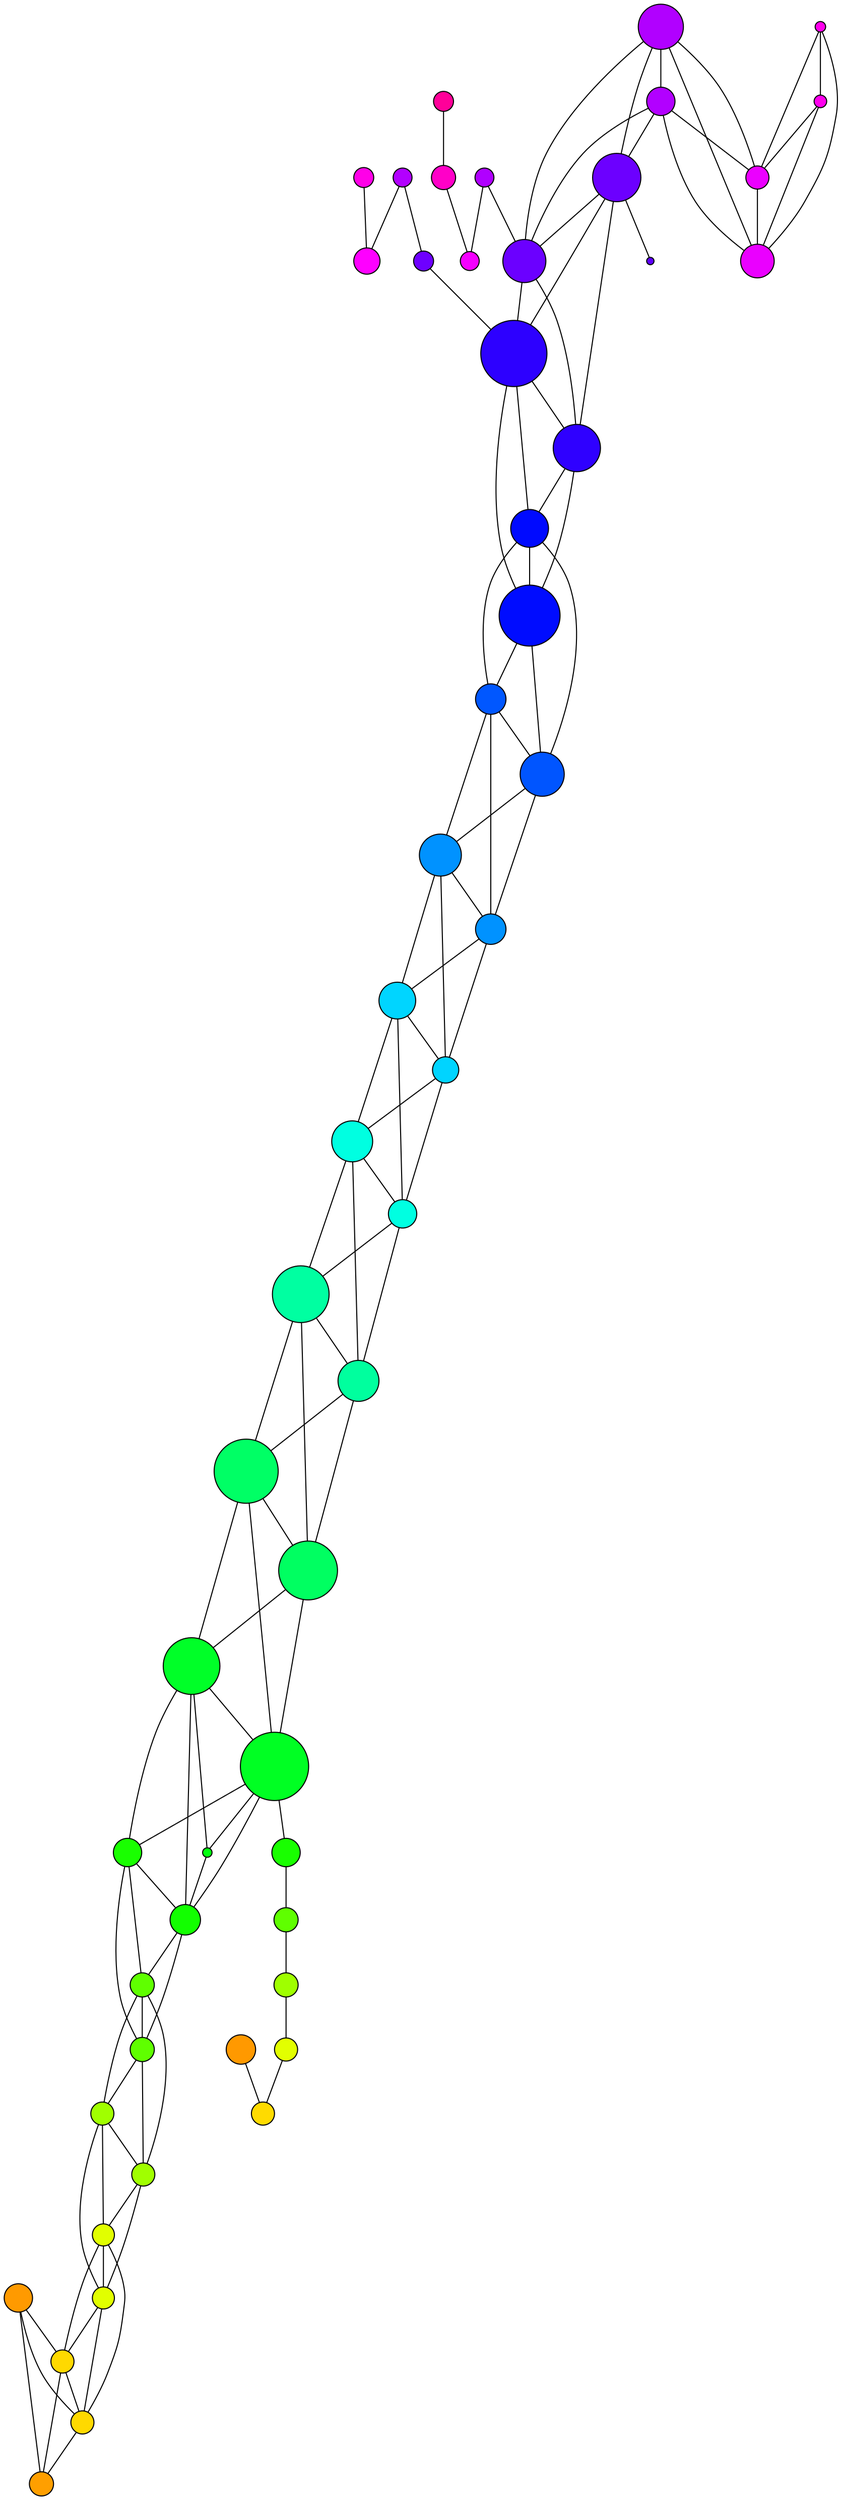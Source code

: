 graph MAP{0[shape=circle width=0.2584664536741214 fontcolor=black color=black label="" style=filled fillcolor="0.9, 1, 1"]1[shape=circle width=0.14498402555910544 fontcolor=black color=black label="" style=filled fillcolor="0.8451840745733875, 1, 1"]2[shape=circle width=0.31623003194888183 fontcolor=black color=black label="" style=filled fillcolor="0.8695296961617728, 1, 1"]3[shape=circle width=0.592779552715655 fontcolor=black color=black label="" style=filled fillcolor="0.7822676551531962, 1, 1"]4[shape=circle width=0.25488817891373805 fontcolor=black color=black label="" style=filled fillcolor="0.782737195805433, 1, 1"]5[shape=circle width=0.37501597444089463 fontcolor=black color=black label="" style=filled fillcolor="0.7825617531147304, 1, 1"]6[shape=circle width=0.24773162939297128 fontcolor=black color=black label="" style=filled fillcolor="0.7815031060580716, 1, 1"]7[shape=circle width=0.6387859424920128 fontcolor=black color=black label="" style=filled fillcolor="0.7375569408512745, 1, 1"]8[shape=circle width=0.2671565495207668 fontcolor=black color=black label="" style=filled fillcolor="0.7384169757801817, 1, 1"]9[shape=circle width=0.5677316293929713 fontcolor=black color=black label="" style=filled fillcolor="0.7369567702390385, 1, 1"]10[shape=circle width=0.39188498402555916 fontcolor=black color=black label="" style=filled fillcolor="0.1, 1, 1"]11[shape=circle width=0.37859424920127793 fontcolor=black color=black label="" style=filled fillcolor="0.10070763955694978, 1, 1"]12[shape=circle width=0.16952076677316297 fontcolor=black color=black label="" style=filled fillcolor="0.8447754044825474, 1, 1"]13[shape=circle width=0.2656230031948882 fontcolor=black color=black label="" style=filled fillcolor="0.8489149164251687, 1, 1"]14[shape=circle width=0.3075399361022364 fontcolor=black color=black label="" style=filled fillcolor="0.8202404974574111, 1, 1"]15[shape=circle width=0.2507987220447284 fontcolor=black color=black label="" style=filled fillcolor="0.8265033806921547, 1, 1"]16[shape=circle width=0.4501597444089457 fontcolor=black color=black label="" style=filled fillcolor="0.819035454814041, 1, 1"]17[shape=circle width=0.3499680511182109 fontcolor=black color=black label="" style=filled fillcolor="0.8322965878831632, 1, 1"]18[shape=circle width=0.8810862619808307 fontcolor=black color=black label="" style=filled fillcolor="0.6963111974277003, 1, 1"]19[shape=circle width=0.1 fontcolor=black color=black label="" style=filled fillcolor="0.7288878509801625, 1, 1"]20[shape=circle width=0.6270287539936102 fontcolor=black color=black label="" style=filled fillcolor="0.6972878993115543, 1, 1"]21[shape=circle width=0.4976996805111822 fontcolor=black color=black label="" style=filled fillcolor="0.6597760331663858, 1, 1"]22[shape=circle width=0.7992971246006391 fontcolor=black color=black label="" style=filled fillcolor="0.6583577776734376, 1, 1"]23[shape=circle width=0.4087539936102237 fontcolor=black color=black label="" style=filled fillcolor="0.6099936019890944, 1, 1"]24[shape=circle width=0.5856230031948881 fontcolor=black color=black label="" style=filled fillcolor="0.6111862290757278, 1, 1"]25[shape=circle width=0.5544408945686902 fontcolor=black color=black label="" style=filled fillcolor="0.5709941574718976, 1, 1"]26[shape=circle width=0.4000638977635783 fontcolor=black color=black label="" style=filled fillcolor="0.5710295257703505, 1, 1"]27[shape=circle width=0.48440894568690096 fontcolor=black color=black label="" style=filled fillcolor="0.527772641435465, 1, 1"]28[shape=circle width=0.3489456869009585 fontcolor=black color=black label="" style=filled fillcolor="0.5281675462947256, 1, 1"]29[shape=circle width=0.5396166134185304 fontcolor=black color=black label="" style=filled fillcolor="0.4800551324405572, 1, 1"]30[shape=circle width=0.37910543130990415 fontcolor=black color=black label="" style=filled fillcolor="0.4802670959578458, 1, 1"]31[shape=circle width=0.7456230031948882 fontcolor=black color=black label="" style=filled fillcolor="0.4383360228748101, 1, 1"]32[shape=circle width=0.5370607028753994 fontcolor=black color=black label="" style=filled fillcolor="0.4364016701799517, 1, 1"]33[shape=circle width=0.848370607028754 fontcolor=black color=black label="" style=filled fillcolor="0.39965521624670564, 1, 1"]34[shape=circle width=0.7824281150159744 fontcolor=black color=black label="" style=filled fillcolor="0.397023032101528, 1, 1"]35[shape=circle width=0.7512460063897763 fontcolor=black color=black label="" style=filled fillcolor="0.35944130329806234, 1, 1"]36[shape=circle width=0.9 fontcolor=black color=black label="" style=filled fillcolor="0.3565076326960207, 1, 1"]37[shape=circle width=0.37297124600638976 fontcolor=black color=black label="" style=filled fillcolor="0.3168080171672242, 1, 1"]38[shape=circle width=0.1270926517571885 fontcolor=black color=black label="" style=filled fillcolor="0.34282260715312424, 1, 1"]39[shape=circle width=0.368370607028754 fontcolor=black color=black label="" style=filled fillcolor="0.31650543099516604, 1, 1"]40[shape=circle width=0.4061980830670927 fontcolor=black color=black label="" style=filled fillcolor="0.3209731580595332, 1, 1"]41[shape=circle width=0.3208306709265176 fontcolor=black color=black label="" style=filled fillcolor="0.2713625892131486, 1, 1"]42[shape=circle width=0.32543130990415337 fontcolor=black color=black label="" style=filled fillcolor="0.271155661712393, 1, 1"]43[shape=circle width=0.3203194888178914 fontcolor=black color=black label="" style=filled fillcolor="0.271291909596616, 1, 1"]44[shape=circle width=0.31316293929712463 fontcolor=black color=black label="" style=filled fillcolor="0.22946570669957092, 1, 1"]45[shape=circle width=0.3080511182108626 fontcolor=black color=black label="" style=filled fillcolor="0.22909242294109794, 1, 1"]46[shape=circle width=0.3080511182108626 fontcolor=black color=black label="" style=filled fillcolor="0.22909242294109794, 1, 1"]47[shape=circle width=0.29936102236421724 fontcolor=black color=black label="" style=filled fillcolor="0.1860503424025858, 1, 1"]48[shape=circle width=0.2906709265175719 fontcolor=black color=black label="" style=filled fillcolor="0.1865263647397897, 1, 1"]49[shape=circle width=0.2906709265175719 fontcolor=black color=black label="" style=filled fillcolor="0.1865263647397897, 1, 1"]50[shape=circle width=0.30242811501597444 fontcolor=black color=black label="" style=filled fillcolor="0.14166594263320026, 1, 1"]51[shape=circle width=0.30856230031948884 fontcolor=black color=black label="" style=filled fillcolor="0.14265718393678112, 1, 1"]52[shape=circle width=0.30242811501597444 fontcolor=black color=black label="" style=filled fillcolor="0.14166594263320026, 1, 1"]53[shape=circle width=0.31316293929712463 fontcolor=black color=black label="" style=filled fillcolor="0.1039900759594859, 1, 1"]  0 -- 2 [weight=15];  1 -- 12 [weight=15];  1 -- 14 [weight=15];  1 -- 16 [weight=15];  2 -- 15 [weight=15];  3 -- 5 [weight=15];  3 -- 7 [weight=15];  3 -- 9 [weight=15];  3 -- 14 [weight=15];  3 -- 16 [weight=15];  4 -- 8 [weight=15];  4 -- 17 [weight=15];  5 -- 7 [weight=15];  5 -- 9 [weight=15];  5 -- 14 [weight=15];  5 -- 16 [weight=15];  6 -- 9 [weight=15];  6 -- 15 [weight=15];  7 -- 9 [weight=15];  7 -- 18 [weight=15];  7 -- 19 [weight=15];  7 -- 20 [weight=15];  8 -- 18 [weight=15];  9 -- 18 [weight=15];  9 -- 20 [weight=15];  10 -- 51 [weight=15];  11 -- 50 [weight=15];  11 -- 52 [weight=15];  11 -- 53 [weight=15];  12 -- 14 [weight=15];  12 -- 16 [weight=15];  13 -- 17 [weight=15];  14 -- 16 [weight=15];  18 -- 20 [weight=15];  18 -- 21 [weight=15];  18 -- 22 [weight=15];  20 -- 21 [weight=15];  20 -- 22 [weight=15];  21 -- 22 [weight=15];  21 -- 23 [weight=15];  21 -- 24 [weight=15];  22 -- 23 [weight=15];  22 -- 24 [weight=15];  23 -- 24 [weight=15];  23 -- 25 [weight=15];  23 -- 26 [weight=15];  24 -- 25 [weight=15];  24 -- 26 [weight=15];  25 -- 26 [weight=15];  25 -- 27 [weight=15];  25 -- 28 [weight=15];  26 -- 27 [weight=15];  26 -- 28 [weight=15];  27 -- 28 [weight=15];  27 -- 29 [weight=15];  27 -- 30 [weight=15];  28 -- 29 [weight=15];  28 -- 30 [weight=15];  29 -- 30 [weight=15];  29 -- 31 [weight=15];  29 -- 32 [weight=15];  30 -- 31 [weight=15];  30 -- 32 [weight=15];  31 -- 32 [weight=15];  31 -- 33 [weight=15];  31 -- 34 [weight=15];  32 -- 33 [weight=15];  32 -- 34 [weight=15];  33 -- 34 [weight=15];  33 -- 35 [weight=15];  33 -- 36 [weight=15];  34 -- 35 [weight=15];  34 -- 36 [weight=15];  35 -- 36 [weight=15];  35 -- 37 [weight=15];  35 -- 38 [weight=15];  35 -- 40 [weight=15];  36 -- 37 [weight=15];  36 -- 38 [weight=15];  36 -- 39 [weight=15];  36 -- 40 [weight=15];  37 -- 40 [weight=15];  37 -- 41 [weight=15];  37 -- 43 [weight=15];  38 -- 40 [weight=15];  39 -- 42 [weight=15];  40 -- 41 [weight=15];  40 -- 43 [weight=15];  41 -- 43 [weight=15];  41 -- 45 [weight=15];  41 -- 46 [weight=15];  42 -- 44 [weight=15];  43 -- 45 [weight=15];  43 -- 46 [weight=15];  44 -- 47 [weight=15];  45 -- 46 [weight=15];  45 -- 48 [weight=15];  45 -- 49 [weight=15];  46 -- 48 [weight=15];  46 -- 49 [weight=15];  47 -- 51 [weight=15];  48 -- 49 [weight=15];  48 -- 50 [weight=15];  48 -- 52 [weight=15];  49 -- 50 [weight=15];  49 -- 52 [weight=15];  50 -- 52 [weight=15];  50 -- 53 [weight=15];  52 -- 53 [weight=15];}